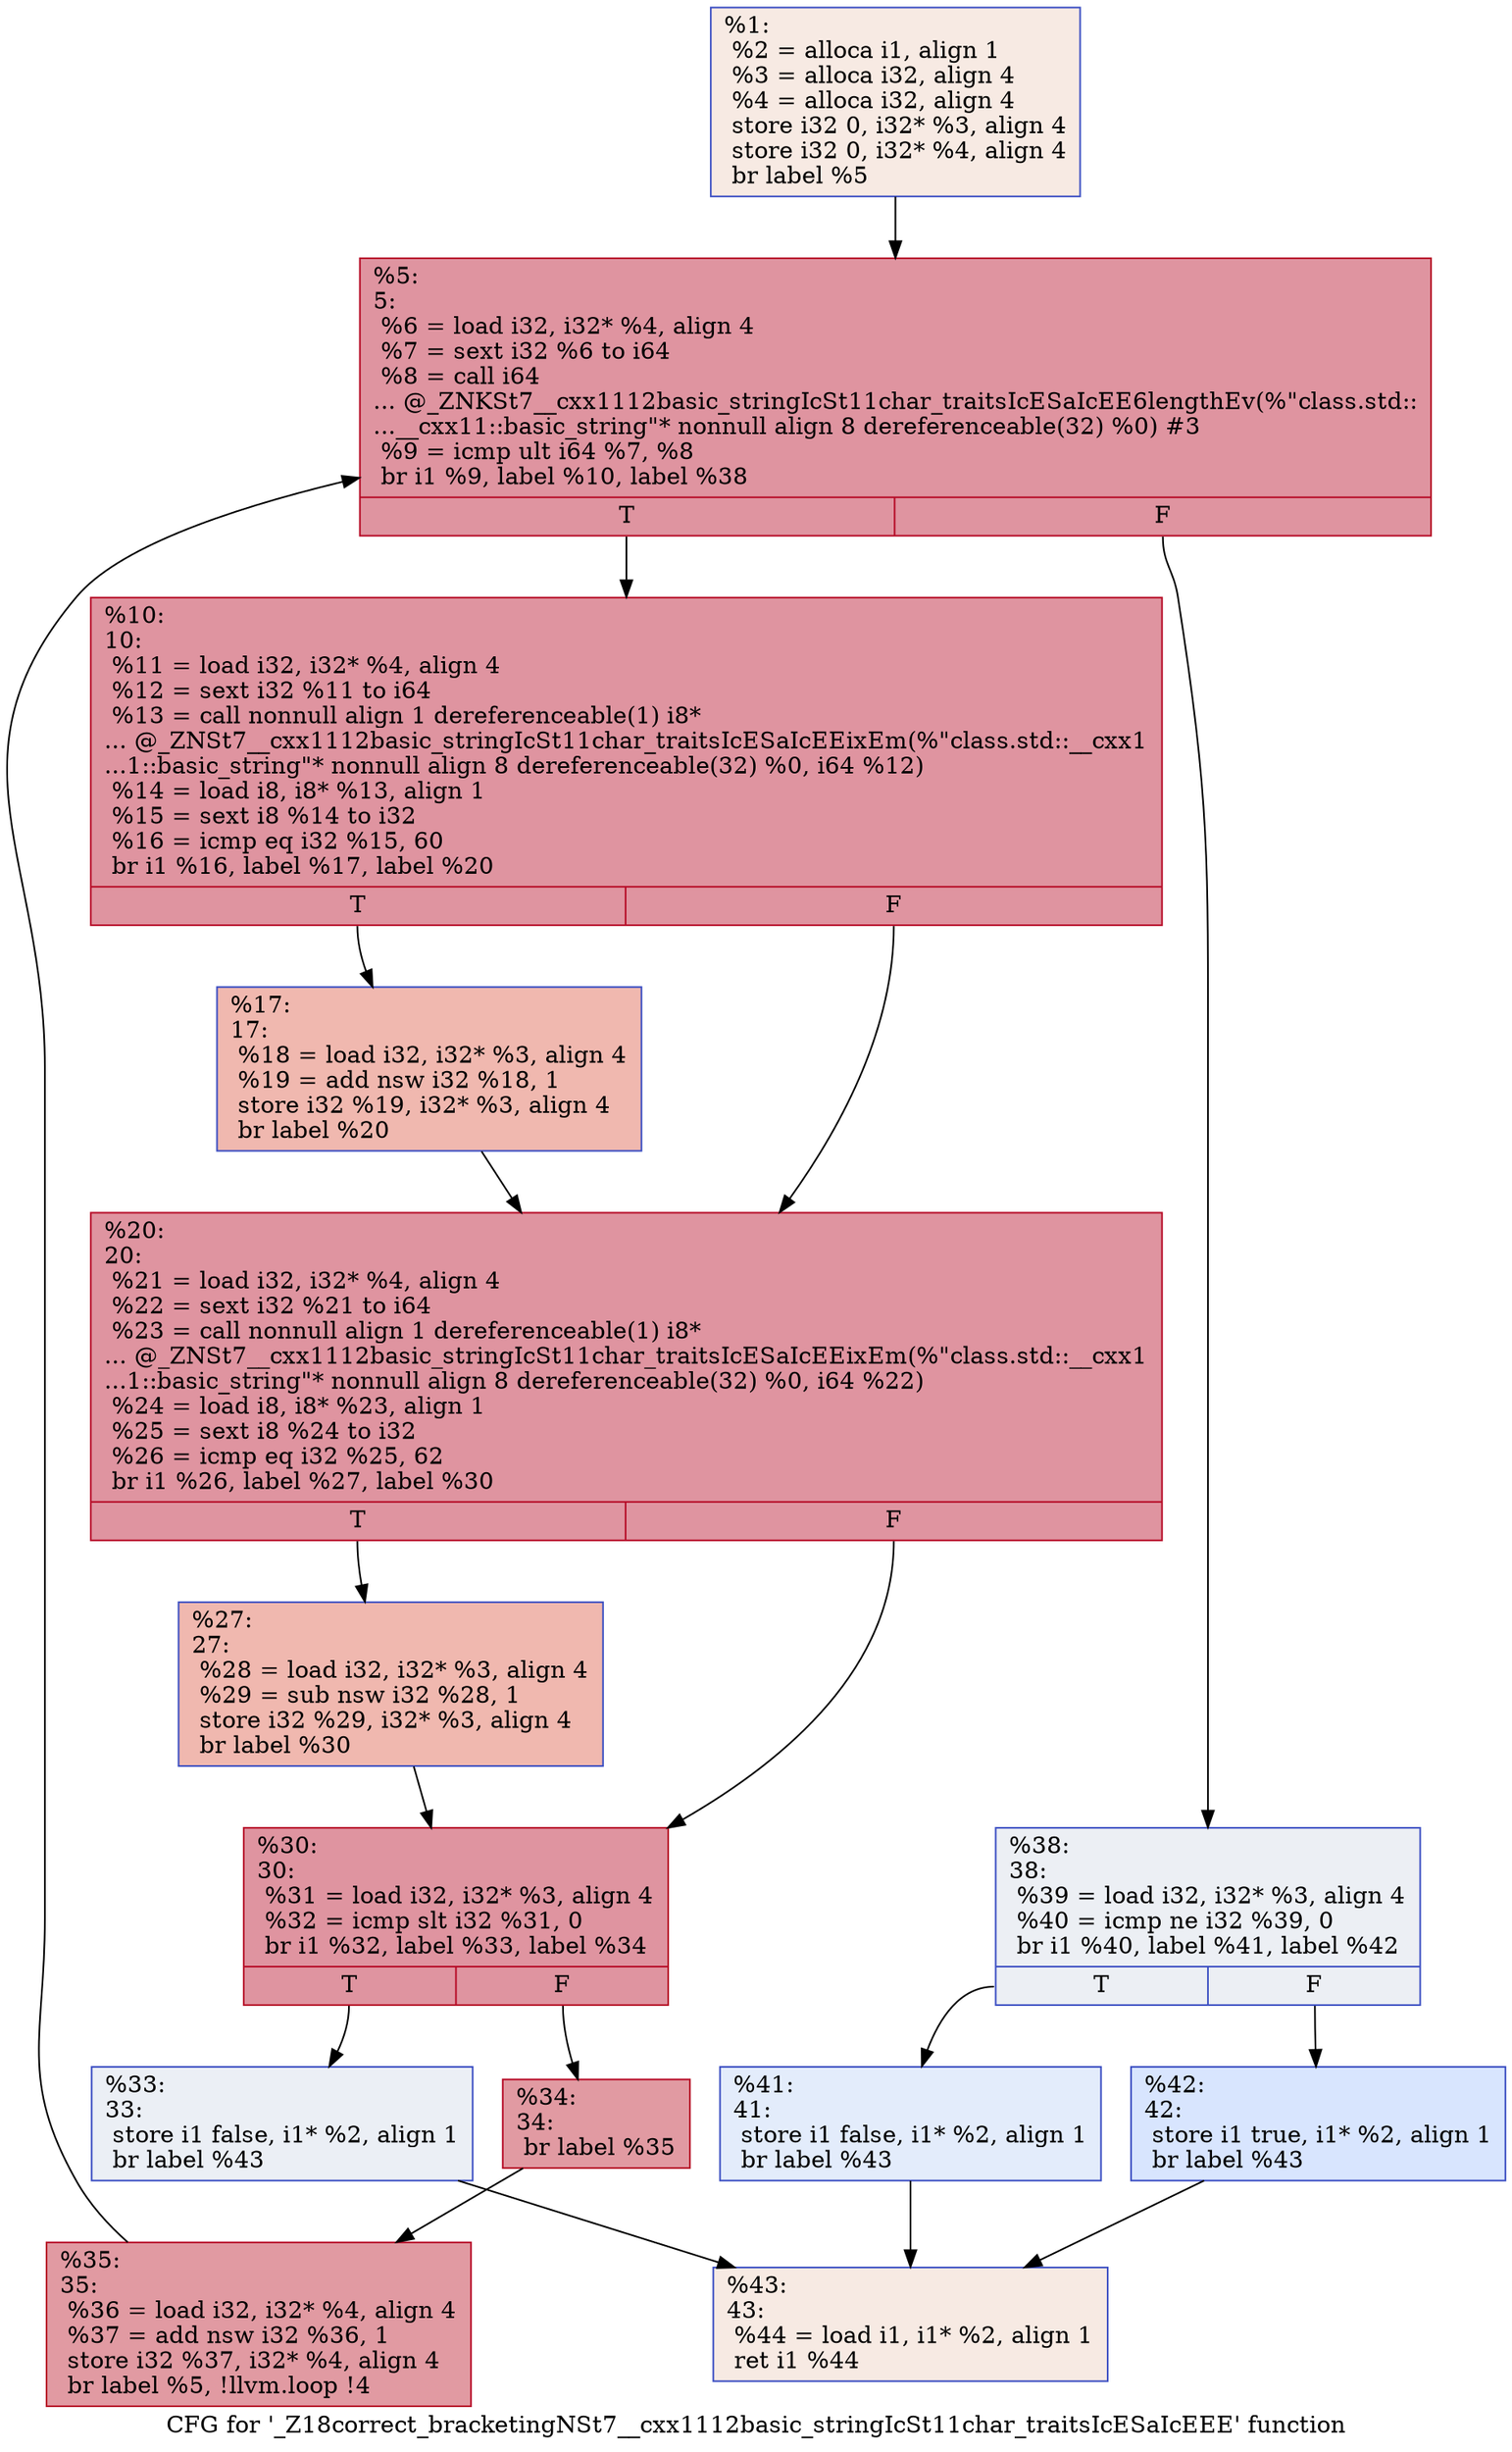 digraph "CFG for '_Z18correct_bracketingNSt7__cxx1112basic_stringIcSt11char_traitsIcESaIcEEE' function" {
	label="CFG for '_Z18correct_bracketingNSt7__cxx1112basic_stringIcSt11char_traitsIcESaIcEEE' function";

	Node0x5653e5727a70 [shape=record,color="#3d50c3ff", style=filled, fillcolor="#eed0c070",label="{%1:\l  %2 = alloca i1, align 1\l  %3 = alloca i32, align 4\l  %4 = alloca i32, align 4\l  store i32 0, i32* %3, align 4\l  store i32 0, i32* %4, align 4\l  br label %5\l}"];
	Node0x5653e5727a70 -> Node0x5653e5728430;
	Node0x5653e5728430 [shape=record,color="#b70d28ff", style=filled, fillcolor="#b70d2870",label="{%5:\l5:                                                \l  %6 = load i32, i32* %4, align 4\l  %7 = sext i32 %6 to i64\l  %8 = call i64\l... @_ZNKSt7__cxx1112basic_stringIcSt11char_traitsIcESaIcEE6lengthEv(%\"class.std::\l...__cxx11::basic_string\"* nonnull align 8 dereferenceable(32) %0) #3\l  %9 = icmp ult i64 %7, %8\l  br i1 %9, label %10, label %38\l|{<s0>T|<s1>F}}"];
	Node0x5653e5728430:s0 -> Node0x5653e57282c0;
	Node0x5653e5728430:s1 -> Node0x5653e57285d0;
	Node0x5653e57282c0 [shape=record,color="#b70d28ff", style=filled, fillcolor="#b70d2870",label="{%10:\l10:                                               \l  %11 = load i32, i32* %4, align 4\l  %12 = sext i32 %11 to i64\l  %13 = call nonnull align 1 dereferenceable(1) i8*\l... @_ZNSt7__cxx1112basic_stringIcSt11char_traitsIcESaIcEEixEm(%\"class.std::__cxx1\l...1::basic_string\"* nonnull align 8 dereferenceable(32) %0, i64 %12)\l  %14 = load i8, i8* %13, align 1\l  %15 = sext i8 %14 to i32\l  %16 = icmp eq i32 %15, 60\l  br i1 %16, label %17, label %20\l|{<s0>T|<s1>F}}"];
	Node0x5653e57282c0:s0 -> Node0x5653e5728b60;
	Node0x5653e57282c0:s1 -> Node0x5653e5729040;
	Node0x5653e5728b60 [shape=record,color="#3d50c3ff", style=filled, fillcolor="#dc5d4a70",label="{%17:\l17:                                               \l  %18 = load i32, i32* %3, align 4\l  %19 = add nsw i32 %18, 1\l  store i32 %19, i32* %3, align 4\l  br label %20\l}"];
	Node0x5653e5728b60 -> Node0x5653e5729040;
	Node0x5653e5729040 [shape=record,color="#b70d28ff", style=filled, fillcolor="#b70d2870",label="{%20:\l20:                                               \l  %21 = load i32, i32* %4, align 4\l  %22 = sext i32 %21 to i64\l  %23 = call nonnull align 1 dereferenceable(1) i8*\l... @_ZNSt7__cxx1112basic_stringIcSt11char_traitsIcESaIcEEixEm(%\"class.std::__cxx1\l...1::basic_string\"* nonnull align 8 dereferenceable(32) %0, i64 %22)\l  %24 = load i8, i8* %23, align 1\l  %25 = sext i8 %24 to i32\l  %26 = icmp eq i32 %25, 62\l  br i1 %26, label %27, label %30\l|{<s0>T|<s1>F}}"];
	Node0x5653e5729040:s0 -> Node0x5653e57293d0;
	Node0x5653e5729040:s1 -> Node0x5653e57296d0;
	Node0x5653e57293d0 [shape=record,color="#3d50c3ff", style=filled, fillcolor="#dc5d4a70",label="{%27:\l27:                                               \l  %28 = load i32, i32* %3, align 4\l  %29 = sub nsw i32 %28, 1\l  store i32 %29, i32* %3, align 4\l  br label %30\l}"];
	Node0x5653e57293d0 -> Node0x5653e57296d0;
	Node0x5653e57296d0 [shape=record,color="#b70d28ff", style=filled, fillcolor="#b70d2870",label="{%30:\l30:                                               \l  %31 = load i32, i32* %3, align 4\l  %32 = icmp slt i32 %31, 0\l  br i1 %32, label %33, label %34\l|{<s0>T|<s1>F}}"];
	Node0x5653e57296d0:s0 -> Node0x5653e5729ce0;
	Node0x5653e57296d0:s1 -> Node0x5653e5729d30;
	Node0x5653e5729ce0 [shape=record,color="#3d50c3ff", style=filled, fillcolor="#d1dae970",label="{%33:\l33:                                               \l  store i1 false, i1* %2, align 1\l  br label %43\l}"];
	Node0x5653e5729ce0 -> Node0x5653e5729ef0;
	Node0x5653e5729d30 [shape=record,color="#b70d28ff", style=filled, fillcolor="#bb1b2c70",label="{%34:\l34:                                               \l  br label %35\l}"];
	Node0x5653e5729d30 -> Node0x5653e5729fb0;
	Node0x5653e5729fb0 [shape=record,color="#b70d28ff", style=filled, fillcolor="#bb1b2c70",label="{%35:\l35:                                               \l  %36 = load i32, i32* %4, align 4\l  %37 = add nsw i32 %36, 1\l  store i32 %37, i32* %4, align 4\l  br label %5, !llvm.loop !4\l}"];
	Node0x5653e5729fb0 -> Node0x5653e5728430;
	Node0x5653e57285d0 [shape=record,color="#3d50c3ff", style=filled, fillcolor="#d4dbe670",label="{%38:\l38:                                               \l  %39 = load i32, i32* %3, align 4\l  %40 = icmp ne i32 %39, 0\l  br i1 %40, label %41, label %42\l|{<s0>T|<s1>F}}"];
	Node0x5653e57285d0:s0 -> Node0x5653e572ae40;
	Node0x5653e57285d0:s1 -> Node0x5653e572ae90;
	Node0x5653e572ae40 [shape=record,color="#3d50c3ff", style=filled, fillcolor="#bfd3f670",label="{%41:\l41:                                               \l  store i1 false, i1* %2, align 1\l  br label %43\l}"];
	Node0x5653e572ae40 -> Node0x5653e5729ef0;
	Node0x5653e572ae90 [shape=record,color="#3d50c3ff", style=filled, fillcolor="#a7c5fe70",label="{%42:\l42:                                               \l  store i1 true, i1* %2, align 1\l  br label %43\l}"];
	Node0x5653e572ae90 -> Node0x5653e5729ef0;
	Node0x5653e5729ef0 [shape=record,color="#3d50c3ff", style=filled, fillcolor="#eed0c070",label="{%43:\l43:                                               \l  %44 = load i1, i1* %2, align 1\l  ret i1 %44\l}"];
}
